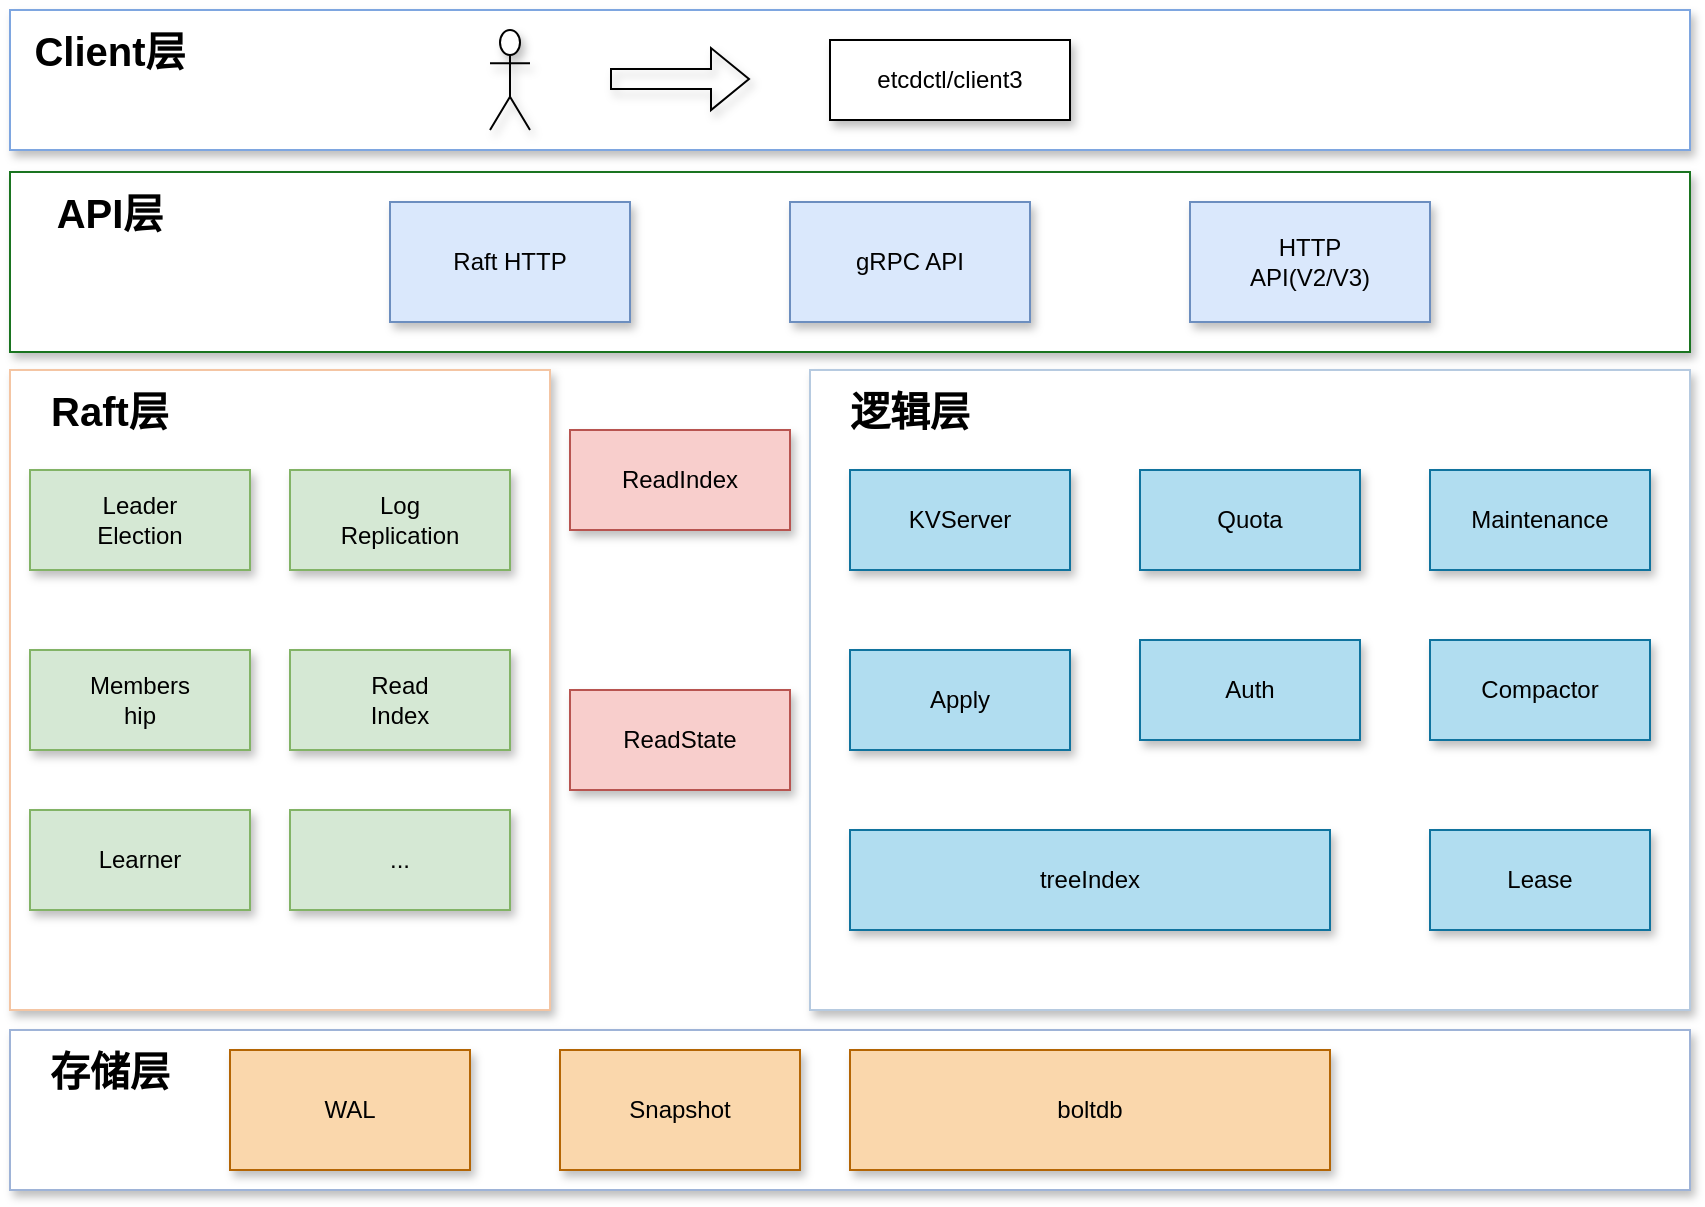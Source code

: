 <mxfile version="24.6.4" type="github">
  <diagram name="第 1 页" id="_S51lfxe9kVxv10aLtkj">
    <mxGraphModel dx="1981" dy="3192" grid="1" gridSize="10" guides="1" tooltips="1" connect="1" arrows="1" fold="1" page="1" pageScale="1" pageWidth="827" pageHeight="1169" math="0" shadow="0">
      <root>
        <mxCell id="0" />
        <mxCell id="1" parent="0" />
        <mxCell id="DcCO-9w-jlvmyaEm6X0k-1" value="" style="rounded=0;whiteSpace=wrap;html=1;shadow=1;strokeColor=#7EA6E0;" vertex="1" parent="1">
          <mxGeometry x="-413" y="-2048" width="840" height="70" as="geometry" />
        </mxCell>
        <mxCell id="DcCO-9w-jlvmyaEm6X0k-3" value="" style="rounded=0;whiteSpace=wrap;html=1;shadow=1;strokeColor=#1a7420;" vertex="1" parent="1">
          <mxGeometry x="-413" y="-1967" width="840" height="90" as="geometry" />
        </mxCell>
        <mxCell id="DcCO-9w-jlvmyaEm6X0k-4" value="" style="rounded=0;whiteSpace=wrap;html=1;shadow=1;strokeColor=#f4c5a3;" vertex="1" parent="1">
          <mxGeometry x="-413" y="-1868" width="270" height="320" as="geometry" />
        </mxCell>
        <mxCell id="DcCO-9w-jlvmyaEm6X0k-5" value="" style="rounded=0;whiteSpace=wrap;html=1;shadow=1;strokeColor=#b6cae0;" vertex="1" parent="1">
          <mxGeometry x="-13" y="-1868" width="440" height="320" as="geometry" />
        </mxCell>
        <mxCell id="DcCO-9w-jlvmyaEm6X0k-6" value="ReadIndex" style="rounded=0;whiteSpace=wrap;html=1;shadow=1;fillColor=#f8cecc;strokeColor=#b85450;" vertex="1" parent="1">
          <mxGeometry x="-133" y="-1838" width="110" height="50" as="geometry" />
        </mxCell>
        <mxCell id="DcCO-9w-jlvmyaEm6X0k-7" value="ReadState" style="rounded=0;whiteSpace=wrap;html=1;shadow=1;fillColor=#f8cecc;strokeColor=#b85450;" vertex="1" parent="1">
          <mxGeometry x="-133" y="-1708" width="110" height="50" as="geometry" />
        </mxCell>
        <mxCell id="DcCO-9w-jlvmyaEm6X0k-8" value="" style="rounded=0;whiteSpace=wrap;html=1;shadow=1;strokeColor=#9eb3d7;" vertex="1" parent="1">
          <mxGeometry x="-413" y="-1538" width="840" height="80" as="geometry" />
        </mxCell>
        <mxCell id="DcCO-9w-jlvmyaEm6X0k-9" value="&lt;font style=&quot;font-size: 20px;&quot;&gt;Client层&lt;/font&gt;" style="text;html=1;align=center;verticalAlign=middle;whiteSpace=wrap;rounded=0;fontStyle=1;shadow=1;" vertex="1" parent="1">
          <mxGeometry x="-413" y="-2048" width="100" height="40" as="geometry" />
        </mxCell>
        <mxCell id="DcCO-9w-jlvmyaEm6X0k-10" value="&lt;font style=&quot;font-size: 20px;&quot;&gt;API层&lt;/font&gt;" style="text;html=1;align=center;verticalAlign=middle;whiteSpace=wrap;rounded=0;fontStyle=1;shadow=1;" vertex="1" parent="1">
          <mxGeometry x="-413" y="-1967" width="100" height="40" as="geometry" />
        </mxCell>
        <mxCell id="DcCO-9w-jlvmyaEm6X0k-11" value="&lt;font style=&quot;font-size: 20px;&quot;&gt;Raft层&lt;/font&gt;" style="text;html=1;align=center;verticalAlign=middle;whiteSpace=wrap;rounded=0;fontStyle=1;shadow=1;" vertex="1" parent="1">
          <mxGeometry x="-413" y="-1868" width="100" height="40" as="geometry" />
        </mxCell>
        <mxCell id="DcCO-9w-jlvmyaEm6X0k-12" value="&lt;font style=&quot;font-size: 20px;&quot;&gt;逻辑层&lt;/font&gt;" style="text;html=1;align=center;verticalAlign=middle;whiteSpace=wrap;rounded=0;fontStyle=1;shadow=1;" vertex="1" parent="1">
          <mxGeometry x="-13" y="-1868" width="100" height="40" as="geometry" />
        </mxCell>
        <mxCell id="DcCO-9w-jlvmyaEm6X0k-13" value="&lt;span style=&quot;font-size: 20px;&quot;&gt;存储层&lt;/span&gt;" style="text;html=1;align=center;verticalAlign=middle;whiteSpace=wrap;rounded=0;fontStyle=1;shadow=1;" vertex="1" parent="1">
          <mxGeometry x="-413" y="-1538" width="100" height="40" as="geometry" />
        </mxCell>
        <mxCell id="DcCO-9w-jlvmyaEm6X0k-14" value="" style="shape=umlActor;verticalLabelPosition=bottom;verticalAlign=top;html=1;outlineConnect=0;shadow=1;" vertex="1" parent="1">
          <mxGeometry x="-173" y="-2038" width="20" height="50" as="geometry" />
        </mxCell>
        <mxCell id="DcCO-9w-jlvmyaEm6X0k-15" value="etcdctl/client3" style="rounded=0;whiteSpace=wrap;html=1;shadow=1;" vertex="1" parent="1">
          <mxGeometry x="-3" y="-2033" width="120" height="40" as="geometry" />
        </mxCell>
        <mxCell id="DcCO-9w-jlvmyaEm6X0k-28" value="" style="shape=flexArrow;endArrow=classic;html=1;rounded=0;shadow=1;" edge="1" parent="1">
          <mxGeometry width="50" height="50" relative="1" as="geometry">
            <mxPoint x="-113" y="-2013.48" as="sourcePoint" />
            <mxPoint x="-43" y="-2013.48" as="targetPoint" />
          </mxGeometry>
        </mxCell>
        <mxCell id="DcCO-9w-jlvmyaEm6X0k-29" value="Raft HTTP" style="rounded=0;whiteSpace=wrap;html=1;fillColor=#dae8fc;strokeColor=#6c8ebf;shadow=1;" vertex="1" parent="1">
          <mxGeometry x="-223" y="-1952" width="120" height="60" as="geometry" />
        </mxCell>
        <mxCell id="DcCO-9w-jlvmyaEm6X0k-30" value="gRPC API" style="rounded=0;whiteSpace=wrap;html=1;fillColor=#dae8fc;strokeColor=#6c8ebf;shadow=1;" vertex="1" parent="1">
          <mxGeometry x="-23" y="-1952" width="120" height="60" as="geometry" />
        </mxCell>
        <mxCell id="DcCO-9w-jlvmyaEm6X0k-31" value="HTTP&lt;div&gt;API(V2/V3)&lt;/div&gt;" style="rounded=0;whiteSpace=wrap;html=1;fillColor=#dae8fc;strokeColor=#6c8ebf;shadow=1;" vertex="1" parent="1">
          <mxGeometry x="177" y="-1952" width="120" height="60" as="geometry" />
        </mxCell>
        <mxCell id="DcCO-9w-jlvmyaEm6X0k-32" value="Leader&lt;div&gt;Election&lt;/div&gt;" style="rounded=0;whiteSpace=wrap;html=1;fillColor=#d5e8d4;strokeColor=#82b366;shadow=1;" vertex="1" parent="1">
          <mxGeometry x="-403" y="-1818" width="110" height="50" as="geometry" />
        </mxCell>
        <mxCell id="DcCO-9w-jlvmyaEm6X0k-33" value="Log&lt;div&gt;Replication&lt;/div&gt;" style="rounded=0;whiteSpace=wrap;html=1;fillColor=#d5e8d4;strokeColor=#82b366;shadow=1;" vertex="1" parent="1">
          <mxGeometry x="-273" y="-1818" width="110" height="50" as="geometry" />
        </mxCell>
        <mxCell id="DcCO-9w-jlvmyaEm6X0k-34" value="Members&lt;div&gt;hip&lt;/div&gt;" style="rounded=0;whiteSpace=wrap;html=1;fillColor=#d5e8d4;strokeColor=#82b366;shadow=1;" vertex="1" parent="1">
          <mxGeometry x="-403" y="-1728" width="110" height="50" as="geometry" />
        </mxCell>
        <mxCell id="DcCO-9w-jlvmyaEm6X0k-35" value="Learner" style="rounded=0;whiteSpace=wrap;html=1;fillColor=#d5e8d4;strokeColor=#82b366;shadow=1;" vertex="1" parent="1">
          <mxGeometry x="-403" y="-1648" width="110" height="50" as="geometry" />
        </mxCell>
        <mxCell id="DcCO-9w-jlvmyaEm6X0k-36" value="Read&lt;br&gt;Index" style="rounded=0;whiteSpace=wrap;html=1;fillColor=#d5e8d4;strokeColor=#82b366;shadow=1;" vertex="1" parent="1">
          <mxGeometry x="-273" y="-1728" width="110" height="50" as="geometry" />
        </mxCell>
        <mxCell id="DcCO-9w-jlvmyaEm6X0k-37" value="..." style="rounded=0;whiteSpace=wrap;html=1;fillColor=#d5e8d4;strokeColor=#82b366;shadow=1;" vertex="1" parent="1">
          <mxGeometry x="-273" y="-1648" width="110" height="50" as="geometry" />
        </mxCell>
        <mxCell id="DcCO-9w-jlvmyaEm6X0k-38" value="KVServer" style="rounded=0;whiteSpace=wrap;html=1;fillColor=#b1ddf0;strokeColor=#10739e;shadow=1;" vertex="1" parent="1">
          <mxGeometry x="7" y="-1818" width="110" height="50" as="geometry" />
        </mxCell>
        <mxCell id="DcCO-9w-jlvmyaEm6X0k-39" value="Quota" style="rounded=0;whiteSpace=wrap;html=1;fillColor=#b1ddf0;strokeColor=#10739e;shadow=1;" vertex="1" parent="1">
          <mxGeometry x="152" y="-1818" width="110" height="50" as="geometry" />
        </mxCell>
        <mxCell id="DcCO-9w-jlvmyaEm6X0k-40" value="Maintenance" style="rounded=0;whiteSpace=wrap;html=1;fillColor=#b1ddf0;strokeColor=#10739e;shadow=1;" vertex="1" parent="1">
          <mxGeometry x="297" y="-1818" width="110" height="50" as="geometry" />
        </mxCell>
        <mxCell id="DcCO-9w-jlvmyaEm6X0k-41" value="Apply" style="rounded=0;whiteSpace=wrap;html=1;fillColor=#b1ddf0;strokeColor=#10739e;shadow=1;" vertex="1" parent="1">
          <mxGeometry x="7" y="-1728" width="110" height="50" as="geometry" />
        </mxCell>
        <mxCell id="DcCO-9w-jlvmyaEm6X0k-42" value="Auth" style="rounded=0;whiteSpace=wrap;html=1;fillColor=#b1ddf0;strokeColor=#10739e;shadow=1;" vertex="1" parent="1">
          <mxGeometry x="152" y="-1733" width="110" height="50" as="geometry" />
        </mxCell>
        <mxCell id="DcCO-9w-jlvmyaEm6X0k-43" value="Compactor" style="rounded=0;whiteSpace=wrap;html=1;fillColor=#b1ddf0;strokeColor=#10739e;shadow=1;" vertex="1" parent="1">
          <mxGeometry x="297" y="-1733" width="110" height="50" as="geometry" />
        </mxCell>
        <mxCell id="DcCO-9w-jlvmyaEm6X0k-44" value="treeIndex" style="rounded=0;whiteSpace=wrap;html=1;fillColor=#b1ddf0;strokeColor=#10739e;shadow=1;" vertex="1" parent="1">
          <mxGeometry x="7" y="-1638" width="240" height="50" as="geometry" />
        </mxCell>
        <mxCell id="DcCO-9w-jlvmyaEm6X0k-45" value="Lease" style="rounded=0;whiteSpace=wrap;html=1;fillColor=#b1ddf0;strokeColor=#10739e;shadow=1;" vertex="1" parent="1">
          <mxGeometry x="297" y="-1638" width="110" height="50" as="geometry" />
        </mxCell>
        <mxCell id="DcCO-9w-jlvmyaEm6X0k-46" value="WAL" style="rounded=0;whiteSpace=wrap;html=1;fillColor=#fad7ac;strokeColor=#b46504;shadow=1;" vertex="1" parent="1">
          <mxGeometry x="-303" y="-1528" width="120" height="60" as="geometry" />
        </mxCell>
        <mxCell id="DcCO-9w-jlvmyaEm6X0k-47" value="Snapshot" style="rounded=0;whiteSpace=wrap;html=1;fillColor=#fad7ac;strokeColor=#b46504;shadow=1;" vertex="1" parent="1">
          <mxGeometry x="-138" y="-1528" width="120" height="60" as="geometry" />
        </mxCell>
        <mxCell id="DcCO-9w-jlvmyaEm6X0k-48" value="boltdb" style="rounded=0;whiteSpace=wrap;html=1;fillColor=#fad7ac;strokeColor=#b46504;shadow=1;" vertex="1" parent="1">
          <mxGeometry x="7" y="-1528" width="240" height="60" as="geometry" />
        </mxCell>
      </root>
    </mxGraphModel>
  </diagram>
</mxfile>
